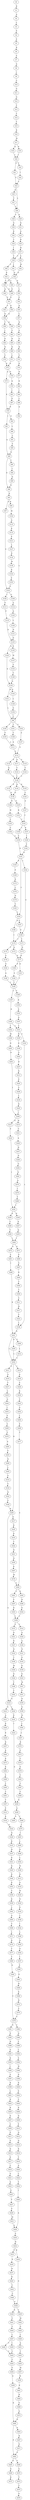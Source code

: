 strict digraph  {
	S0 -> S1 [ label = R ];
	S1 -> S2 [ label = A ];
	S2 -> S3 [ label = L ];
	S3 -> S4 [ label = P ];
	S4 -> S5 [ label = F ];
	S5 -> S6 [ label = R ];
	S6 -> S7 [ label = S ];
	S7 -> S8 [ label = A ];
	S8 -> S9 [ label = I ];
	S9 -> S10 [ label = C ];
	S10 -> S11 [ label = G ];
	S11 -> S12 [ label = G ];
	S12 -> S13 [ label = T ];
	S13 -> S14 [ label = T ];
	S14 -> S15 [ label = T ];
	S15 -> S16 [ label = K ];
	S16 -> S17 [ label = M ];
	S17 -> S18 [ label = Q ];
	S17 -> S19 [ label = R ];
	S18 -> S20 [ label = I ];
	S19 -> S20 [ label = I ];
	S20 -> S21 [ label = F ];
	S20 -> S22 [ label = T ];
	S21 -> S23 [ label = V ];
	S22 -> S24 [ label = I ];
	S23 -> S25 [ label = K ];
	S23 -> S26 [ label = L ];
	S24 -> S23 [ label = V ];
	S25 -> S27 [ label = T ];
	S26 -> S28 [ label = T ];
	S26 -> S29 [ label = E ];
	S27 -> S26 [ label = L ];
	S28 -> S30 [ label = G ];
	S29 -> S31 [ label = D ];
	S30 -> S32 [ label = K ];
	S31 -> S33 [ label = A ];
	S32 -> S34 [ label = T ];
	S33 -> S35 [ label = R ];
	S34 -> S36 [ label = I ];
	S35 -> S37 [ label = H ];
	S36 -> S38 [ label = T ];
	S37 -> S38 [ label = T ];
	S37 -> S39 [ label = S ];
	S38 -> S40 [ label = L ];
	S38 -> S41 [ label = I ];
	S39 -> S42 [ label = M ];
	S40 -> S43 [ label = E ];
	S41 -> S44 [ label = D ];
	S42 -> S44 [ label = D ];
	S43 -> S45 [ label = V ];
	S43 -> S46 [ label = G ];
	S44 -> S47 [ label = R ];
	S44 -> S45 [ label = V ];
	S45 -> S48 [ label = E ];
	S45 -> S49 [ label = Q ];
	S46 -> S48 [ label = E ];
	S47 -> S50 [ label = L ];
	S48 -> S51 [ label = P ];
	S49 -> S51 [ label = P ];
	S50 -> S52 [ label = F ];
	S51 -> S53 [ label = S ];
	S51 -> S54 [ label = E ];
	S52 -> S55 [ label = Q ];
	S53 -> S56 [ label = D ];
	S54 -> S56 [ label = D ];
	S55 -> S57 [ label = L ];
	S56 -> S58 [ label = T ];
	S56 -> S59 [ label = K ];
	S57 -> S60 [ label = N ];
	S58 -> S61 [ label = I ];
	S59 -> S62 [ label = V ];
	S60 -> S63 [ label = S ];
	S61 -> S64 [ label = E ];
	S62 -> S65 [ label = R ];
	S63 -> S66 [ label = S ];
	S64 -> S67 [ label = N ];
	S65 -> S68 [ label = D ];
	S66 -> S69 [ label = H ];
	S67 -> S70 [ label = V ];
	S68 -> S71 [ label = L ];
	S69 -> S72 [ label = V ];
	S70 -> S73 [ label = K ];
	S71 -> S73 [ label = K ];
	S72 -> S74 [ label = E ];
	S73 -> S75 [ label = A ];
	S73 -> S76 [ label = D ];
	S74 -> S77 [ label = D ];
	S75 -> S78 [ label = K ];
	S76 -> S79 [ label = Q ];
	S77 -> S80 [ label = K ];
	S78 -> S81 [ label = I ];
	S78 -> S82 [ label = N ];
	S79 -> S83 [ label = I ];
	S80 -> S84 [ label = I ];
	S81 -> S85 [ label = Q ];
	S82 -> S86 [ label = L ];
	S83 -> S87 [ label = E ];
	S84 -> S88 [ label = L ];
	S85 -> S89 [ label = D ];
	S85 -> S90 [ label = T ];
	S86 -> S91 [ label = L ];
	S87 -> S78 [ label = K ];
	S88 -> S92 [ label = Q ];
	S89 -> S93 [ label = K ];
	S90 -> S94 [ label = I ];
	S91 -> S95 [ label = V ];
	S92 -> S96 [ label = L ];
	S93 -> S97 [ label = E ];
	S93 -> S98 [ label = R ];
	S94 -> S99 [ label = D ];
	S95 -> S85 [ label = Q ];
	S96 -> S100 [ label = I ];
	S96 -> S101 [ label = T ];
	S96 -> S102 [ label = V ];
	S97 -> S103 [ label = G ];
	S98 -> S104 [ label = M ];
	S99 -> S89 [ label = D ];
	S100 -> S105 [ label = F ];
	S101 -> S106 [ label = Y ];
	S102 -> S107 [ label = S ];
	S103 -> S108 [ label = I ];
	S103 -> S109 [ label = G ];
	S104 -> S110 [ label = G ];
	S105 -> S111 [ label = A ];
	S106 -> S111 [ label = A ];
	S107 -> S112 [ label = G ];
	S108 -> S113 [ label = P ];
	S109 -> S114 [ label = A ];
	S110 -> S115 [ label = K ];
	S111 -> S112 [ label = G ];
	S112 -> S116 [ label = K ];
	S112 -> S117 [ label = A ];
	S112 -> S118 [ label = S ];
	S113 -> S119 [ label = P ];
	S114 -> S120 [ label = A ];
	S115 -> S121 [ label = F ];
	S116 -> S122 [ label = Q ];
	S117 -> S123 [ label = T ];
	S118 -> S124 [ label = V ];
	S119 -> S125 [ label = D ];
	S120 -> S126 [ label = L ];
	S121 -> S127 [ label = L ];
	S122 -> S128 [ label = L ];
	S123 -> S128 [ label = L ];
	S124 -> S128 [ label = L ];
	S125 -> S129 [ label = Q ];
	S125 -> S130 [ label = D ];
	S126 -> S131 [ label = N ];
	S127 -> S132 [ label = E ];
	S128 -> S133 [ label = E ];
	S128 -> S134 [ label = Q ];
	S128 -> S135 [ label = K ];
	S129 -> S136 [ label = Q ];
	S130 -> S137 [ label = W ];
	S131 -> S125 [ label = D ];
	S132 -> S138 [ label = M ];
	S133 -> S139 [ label = D ];
	S134 -> S139 [ label = D ];
	S135 -> S140 [ label = C ];
	S136 -> S141 [ label = R ];
	S136 -> S142 [ label = D ];
	S137 -> S143 [ label = V ];
	S138 -> S144 [ label = K ];
	S139 -> S145 [ label = G ];
	S139 -> S146 [ label = D ];
	S140 -> S147 [ label = A ];
	S141 -> S96 [ label = L ];
	S142 -> S148 [ label = L ];
	S143 -> S149 [ label = V ];
	S144 -> S150 [ label = F ];
	S145 -> S151 [ label = R ];
	S146 -> S152 [ label = W ];
	S147 -> S153 [ label = T ];
	S148 -> S154 [ label = G ];
	S149 -> S136 [ label = Q ];
	S150 -> S103 [ label = G ];
	S151 -> S153 [ label = T ];
	S152 -> S155 [ label = V ];
	S153 -> S156 [ label = L ];
	S153 -> S157 [ label = K ];
	S154 -> S96 [ label = L ];
	S155 -> S158 [ label = C ];
	S156 -> S159 [ label = S ];
	S157 -> S160 [ label = I ];
	S158 -> S159 [ label = S ];
	S159 -> S161 [ label = D ];
	S160 -> S162 [ label = V ];
	S161 -> S163 [ label = Y ];
	S161 -> S164 [ label = I ];
	S161 -> S165 [ label = K ];
	S162 -> S161 [ label = D ];
	S163 -> S166 [ label = N ];
	S163 -> S167 [ label = L ];
	S164 -> S168 [ label = G ];
	S165 -> S169 [ label = P ];
	S166 -> S170 [ label = I ];
	S167 -> S168 [ label = G ];
	S168 -> S170 [ label = I ];
	S168 -> S171 [ label = Y ];
	S169 -> S172 [ label = K ];
	S170 -> S173 [ label = Q ];
	S170 -> S174 [ label = T ];
	S171 -> S175 [ label = N ];
	S172 -> S176 [ label = L ];
	S173 -> S177 [ label = K ];
	S174 -> S178 [ label = S ];
	S175 -> S177 [ label = K ];
	S176 -> S179 [ label = N ];
	S177 -> S180 [ label = E ];
	S177 -> S181 [ label = D ];
	S178 -> S182 [ label = G ];
	S179 -> S183 [ label = V ];
	S180 -> S184 [ label = S ];
	S181 -> S185 [ label = T ];
	S182 -> S186 [ label = A ];
	S183 -> S163 [ label = Y ];
	S184 -> S185 [ label = T ];
	S185 -> S187 [ label = L ];
	S185 -> S188 [ label = V ];
	S186 -> S185 [ label = T ];
	S187 -> S189 [ label = H ];
	S188 -> S190 [ label = K ];
	S189 -> S191 [ label = L ];
	S189 -> S192 [ label = I ];
	S190 -> S193 [ label = S ];
	S191 -> S194 [ label = V ];
	S191 -> S195 [ label = R ];
	S192 -> S196 [ label = M ];
	S193 -> S197 [ label = A ];
	S194 -> S198 [ label = L ];
	S195 -> S199 [ label = E ];
	S196 -> S200 [ label = D ];
	S197 -> S191 [ label = L ];
	S198 -> S201 [ label = R ];
	S199 -> S202 [ label = S ];
	S200 -> S203 [ label = D ];
	S201 -> S204 [ label = L ];
	S201 -> S205 [ label = E ];
	S201 -> S206 [ label = S ];
	S202 -> S207 [ label = D ];
	S203 -> S208 [ label = I ];
	S204 -> S209 [ label = R ];
	S204 -> S210 [ label = I ];
	S204 -> S211 [ label = S ];
	S205 -> S204 [ label = L ];
	S206 -> S212 [ label = L ];
	S207 -> S213 [ label = K ];
	S208 -> S214 [ label = H ];
	S208 -> S215 [ label = D ];
	S209 -> S216 [ label = G ];
	S209 -> S217 [ label = N ];
	S210 -> S218 [ label = A ];
	S211 -> S219 [ label = S ];
	S212 -> S204 [ label = L ];
	S213 -> S220 [ label = P ];
	S214 -> S221 [ label = C ];
	S215 -> S222 [ label = P ];
	S216 -> S223 [ label = G ];
	S216 -> S224 [ label = L ];
	S217 -> S225 [ label = K ];
	S218 -> S226 [ label = S ];
	S219 -> S227 [ label = T ];
	S220 -> S228 [ label = V ];
	S221 -> S229 [ label = A ];
	S222 -> S230 [ label = I ];
	S223 -> S231 [ label = A ];
	S224 -> S232 [ label = E ];
	S225 -> S233 [ label = K ];
	S226 -> S234 [ label = K ];
	S227 -> S235 [ label = L ];
	S228 -> S236 [ label = L ];
	S229 -> S237 [ label = H ];
	S230 -> S238 [ label = R ];
	S230 -> S239 [ label = K ];
	S231 -> S240 [ label = K ];
	S232 -> S241 [ label = I ];
	S233 -> S242 [ label = T ];
	S234 -> S243 [ label = T ];
	S235 -> S244 [ label = G ];
	S236 -> S245 [ label = N ];
	S237 -> S246 [ label = N ];
	S238 -> S247 [ label = E ];
	S239 -> S248 [ label = T ];
	S240 -> S249 [ label = K ];
	S241 -> S250 [ label = G ];
	S242 -> S251 [ label = N ];
	S243 -> S252 [ label = G ];
	S244 -> S253 [ label = I ];
	S245 -> S208 [ label = I ];
	S246 -> S254 [ label = G ];
	S247 -> S255 [ label = Q ];
	S248 -> S256 [ label = T ];
	S249 -> S257 [ label = R ];
	S250 -> S258 [ label = S ];
	S251 -> S259 [ label = N ];
	S252 -> S260 [ label = L ];
	S253 -> S261 [ label = P ];
	S254 -> S262 [ label = D ];
	S255 -> S263 [ label = I ];
	S256 -> S263 [ label = I ];
	S257 -> S264 [ label = K ];
	S258 -> S265 [ label = S ];
	S258 -> S266 [ label = T ];
	S259 -> S267 [ label = K ];
	S260 -> S268 [ label = P ];
	S261 -> S269 [ label = V ];
	S262 -> S270 [ label = A ];
	S263 -> S271 [ label = E ];
	S263 -> S272 [ label = G ];
	S264 -> S273 [ label = K ];
	S266 -> S275 [ label = I ];
	S267 -> S276 [ label = M ];
	S268 -> S277 [ label = V ];
	S269 -> S278 [ label = S ];
	S270 -> S279 [ label = I ];
	S271 -> S280 [ label = P ];
	S272 -> S281 [ label = S ];
	S273 -> S282 [ label = K ];
	S275 -> S283 [ label = I ];
	S276 -> S284 [ label = S ];
	S277 -> S284 [ label = S ];
	S278 -> S285 [ label = A ];
	S279 -> S286 [ label = Y ];
	S280 -> S287 [ label = S ];
	S281 -> S288 [ label = I ];
	S282 -> S289 [ label = S ];
	S283 -> S290 [ label = L ];
	S284 -> S291 [ label = V ];
	S284 -> S292 [ label = K ];
	S285 -> S293 [ label = F ];
	S286 -> S230 [ label = I ];
	S287 -> S294 [ label = K ];
	S288 -> S201 [ label = R ];
	S289 -> S295 [ label = Y ];
	S290 -> S296 [ label = D ];
	S291 -> S297 [ label = F ];
	S292 -> S298 [ label = R ];
	S293 -> S299 [ label = N ];
	S294 -> S300 [ label = T ];
	S295 -> S301 [ label = T ];
	S296 -> S302 [ label = L ];
	S297 -> S303 [ label = R ];
	S298 -> S304 [ label = E ];
	S299 -> S305 [ label = L ];
	S300 -> S306 [ label = T ];
	S301 -> S307 [ label = T ];
	S302 -> S308 [ label = W ];
	S303 -> S309 [ label = L ];
	S304 -> S309 [ label = L ];
	S305 -> S310 [ label = S ];
	S306 -> S311 [ label = V ];
	S307 -> S312 [ label = P ];
	S308 -> S313 [ label = D ];
	S309 -> S314 [ label = V ];
	S309 -> S315 [ label = F ];
	S310 -> S316 [ label = V ];
	S311 -> S317 [ label = H ];
	S312 -> S318 [ label = K ];
	S313 -> S319 [ label = G ];
	S314 -> S320 [ label = A ];
	S315 -> S321 [ label = D ];
	S316 -> S322 [ label = N ];
	S317 -> S323 [ label = Y ];
	S318 -> S324 [ label = K ];
	S319 -> S325 [ label = W ];
	S320 -> S326 [ label = A ];
	S321 -> S327 [ label = R ];
	S322 -> S328 [ label = S ];
	S323 -> S198 [ label = L ];
	S324 -> S329 [ label = N ];
	S325 -> S330 [ label = N ];
	S326 -> S331 [ label = N ];
	S327 -> S332 [ label = N ];
	S328 -> S209 [ label = R ];
	S329 -> S333 [ label = K ];
	S330 -> S334 [ label = E ];
	S331 -> S335 [ label = E ];
	S332 -> S336 [ label = T ];
	S333 -> S337 [ label = H ];
	S334 -> S338 [ label = L ];
	S335 -> S339 [ label = K ];
	S336 -> S340 [ label = M ];
	S337 -> S341 [ label = K ];
	S338 -> S342 [ label = I ];
	S339 -> S343 [ label = E ];
	S340 -> S344 [ label = D ];
	S341 -> S345 [ label = R ];
	S342 -> S346 [ label = L ];
	S343 -> S347 [ label = M ];
	S344 -> S348 [ label = Y ];
	S345 -> S349 [ label = K ];
	S346 -> S350 [ label = A ];
	S347 -> S351 [ label = F ];
	S348 -> S352 [ label = Y ];
	S349 -> S353 [ label = K ];
	S350 -> S354 [ label = A ];
	S351 -> S355 [ label = D ];
	S352 -> S216 [ label = G ];
	S353 -> S356 [ label = V ];
	S354 -> S357 [ label = I ];
	S355 -> S358 [ label = G ];
	S356 -> S359 [ label = K ];
	S357 -> S360 [ label = S ];
	S358 -> S361 [ label = H ];
	S359 -> S362 [ label = L ];
	S360 -> S363 [ label = G ];
	S361 -> S364 [ label = L ];
	S362 -> S365 [ label = A ];
	S363 -> S366 [ label = H ];
	S364 -> S367 [ label = L ];
	S365 -> S368 [ label = V ];
	S366 -> S369 [ label = E ];
	S367 -> S370 [ label = K ];
	S368 -> S371 [ label = L ];
	S369 -> S372 [ label = N ];
	S370 -> S373 [ label = S ];
	S371 -> S374 [ label = K ];
	S372 -> S375 [ label = V ];
	S373 -> S376 [ label = Y ];
	S374 -> S377 [ label = Y ];
	S375 -> S378 [ label = V ];
	S376 -> S379 [ label = G ];
	S377 -> S380 [ label = Y ];
	S378 -> S381 [ label = D ];
	S378 -> S382 [ label = S ];
	S379 -> S383 [ label = V ];
	S380 -> S384 [ label = K ];
	S381 -> S385 [ label = E ];
	S382 -> S386 [ label = Q ];
	S383 -> S387 [ label = V ];
	S384 -> S378 [ label = V ];
	S385 -> S388 [ label = N ];
	S386 -> S389 [ label = Y ];
	S387 -> S390 [ label = V ];
	S388 -> S391 [ label = G ];
	S389 -> S392 [ label = L ];
	S390 -> S250 [ label = G ];
	S391 -> S393 [ label = K ];
	S392 -> S394 [ label = S ];
	S393 -> S395 [ label = I ];
	S394 -> S396 [ label = W ];
	S395 -> S397 [ label = S ];
	S396 -> S398 [ label = D ];
	S397 -> S399 [ label = R ];
	S398 -> S400 [ label = R ];
	S399 -> S401 [ label = L ];
	S400 -> S402 [ label = P ];
	S401 -> S403 [ label = R ];
	S402 -> S404 [ label = V ];
	S403 -> S405 [ label = R ];
	S404 -> S406 [ label = R ];
	S405 -> S407 [ label = E ];
	S406 -> S408 [ label = N ];
	S407 -> S409 [ label = C ];
	S408 -> S410 [ label = F ];
	S409 -> S411 [ label = P ];
	S410 -> S412 [ label = Q ];
	S411 -> S413 [ label = S ];
	S412 -> S414 [ label = Q ];
	S413 -> S415 [ label = D ];
	S414 -> S416 [ label = R ];
	S415 -> S417 [ label = E ];
	S416 -> S418 [ label = T ];
	S417 -> S419 [ label = C ];
	S418 -> S420 [ label = A ];
	S419 -> S421 [ label = G ];
	S420 -> S422 [ label = L ];
	S421 -> S423 [ label = A ];
	S422 -> S424 [ label = Y ];
	S423 -> S425 [ label = G ];
	S424 -> S426 [ label = I ];
	S425 -> S427 [ label = V ];
	S426 -> S428 [ label = A ];
	S427 -> S429 [ label = F ];
	S428 -> S430 [ label = S ];
	S429 -> S431 [ label = M ];
	S430 -> S432 [ label = H ];
	S431 -> S428 [ label = A ];
	S432 -> S433 [ label = F ];
	S432 -> S434 [ label = R ];
	S433 -> S435 [ label = D ];
	S434 -> S436 [ label = G ];
	S435 -> S437 [ label = R ];
	S436 -> S438 [ label = K ];
	S436 -> S439 [ label = Y ];
	S437 -> S440 [ label = H ];
	S438 -> S441 [ label = C ];
	S439 -> S442 [ label = M ];
	S440 -> S443 [ label = Y ];
	S441 -> S444 [ label = C ];
	S442 -> S445 [ label = G ];
	S443 -> S446 [ label = C ];
	S444 -> S447 [ label = L ];
	S445 -> S448 [ label = L ];
	S446 -> S436 [ label = G ];
	S447 -> S449 [ label = T ];
	S447 -> S450 [ label = I ];
	S448 -> S451 [ label = A ];
	S449 -> S452 [ label = Y ];
	S450 -> S452 [ label = Y ];
	S451 -> S453 [ label = T ];
	S452 -> S454 [ label = C ];
	S453 -> S455 [ label = A ];
	S454 -> S456 [ label = F ];
	S455 -> S457 [ label = M ];
	S456 -> S458 [ label = N ];
	S457 -> S459 [ label = M ];
	S458 -> S460 [ label = K ];
	S459 -> S461 [ label = K ];
	S460 -> S462 [ label = P ];
	S460 -> S463 [ label = A ];
	S461 -> S464 [ label = R ];
	S462 -> S465 [ label = E ];
	S462 -> S466 [ label = V ];
	S463 -> S467 [ label = H ];
	S464 -> S468 [ label = G ];
	S465 -> S469 [ label = D ];
	S466 -> S470 [ label = G ];
	S467 -> S471 [ label = E ];
	S468 -> S472 [ label = A ];
	S469 -> S473 [ label = K ];
	S470 -> S474 [ label = T ];
	S471 -> S462 [ label = P ];
	S472 -> S460 [ label = K ];
	S474 -> S475 [ label = Y ];
	S475 -> S476 [ label = P ];
}
